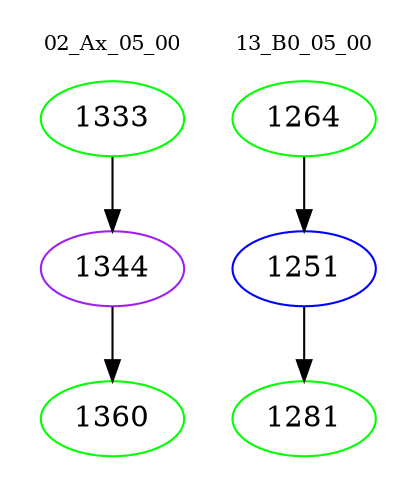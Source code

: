 digraph{
subgraph cluster_0 {
color = white
label = "02_Ax_05_00";
fontsize=10;
T0_1333 [label="1333", color="green"]
T0_1333 -> T0_1344 [color="black"]
T0_1344 [label="1344", color="purple"]
T0_1344 -> T0_1360 [color="black"]
T0_1360 [label="1360", color="green"]
}
subgraph cluster_1 {
color = white
label = "13_B0_05_00";
fontsize=10;
T1_1264 [label="1264", color="green"]
T1_1264 -> T1_1251 [color="black"]
T1_1251 [label="1251", color="blue"]
T1_1251 -> T1_1281 [color="black"]
T1_1281 [label="1281", color="green"]
}
}

